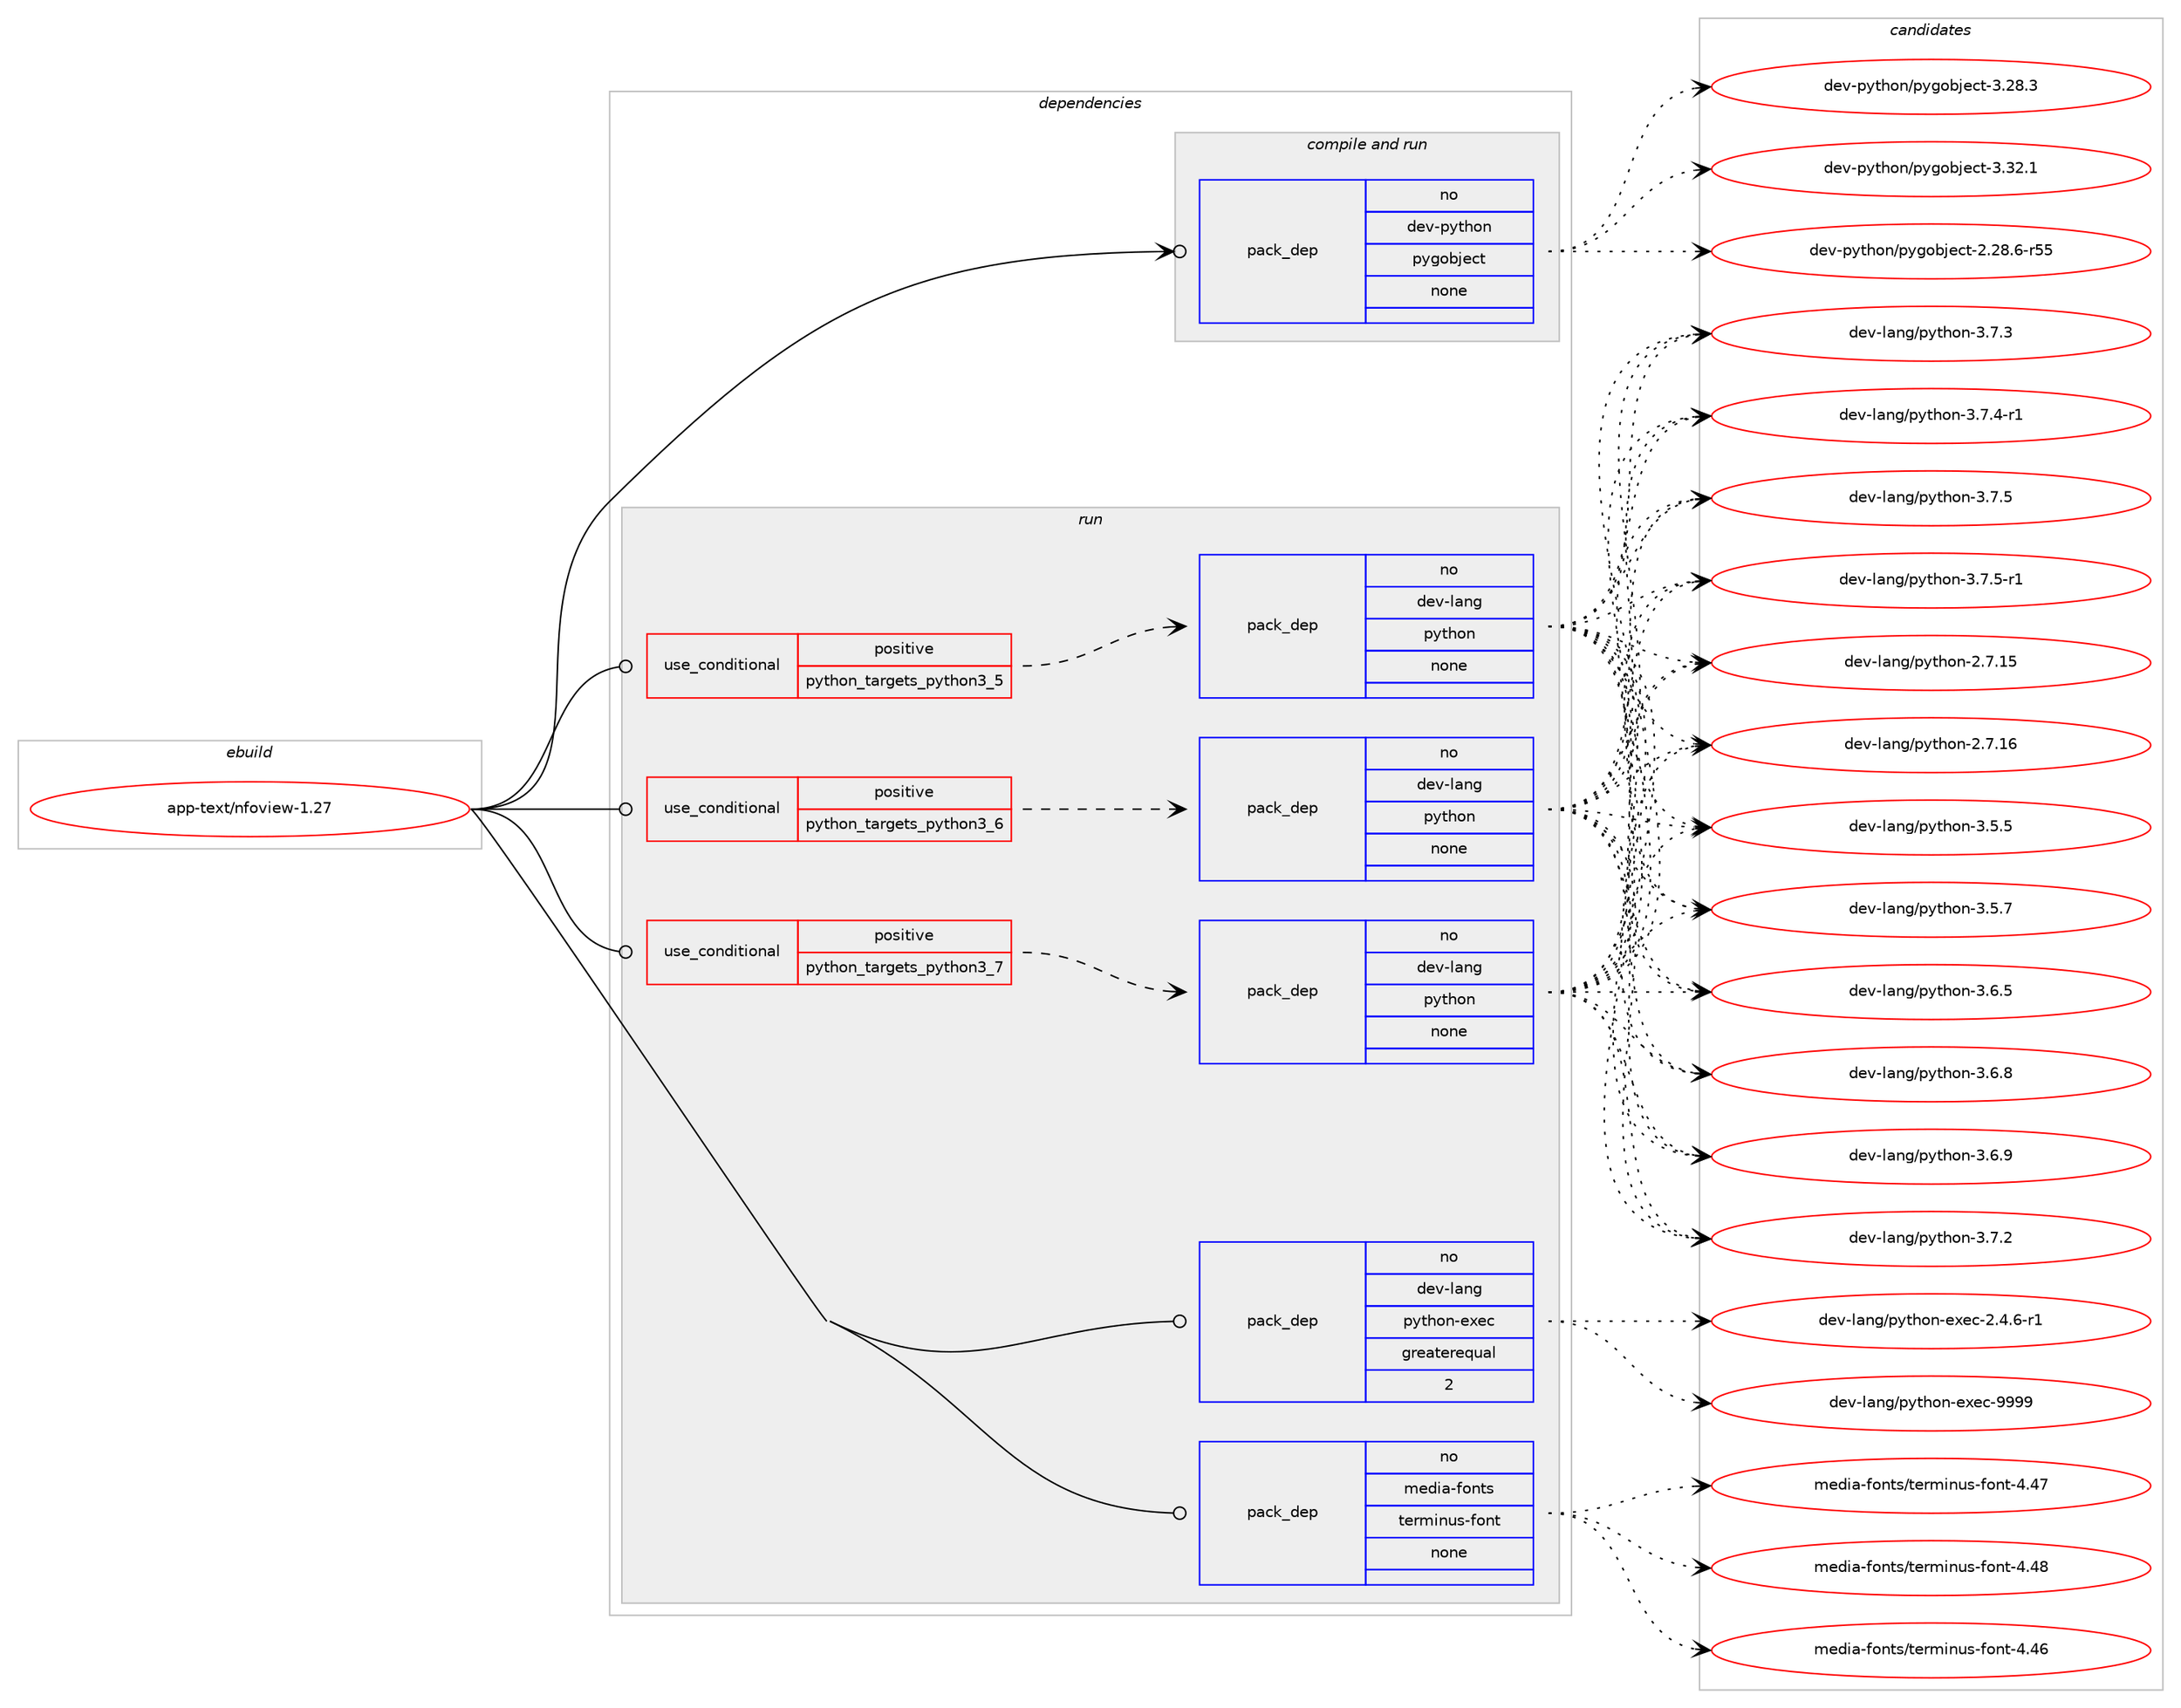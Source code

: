 digraph prolog {

# *************
# Graph options
# *************

newrank=true;
concentrate=true;
compound=true;
graph [rankdir=LR,fontname=Helvetica,fontsize=10,ranksep=1.5];#, ranksep=2.5, nodesep=0.2];
edge  [arrowhead=vee];
node  [fontname=Helvetica,fontsize=10];

# **********
# The ebuild
# **********

subgraph cluster_leftcol {
color=gray;
rank=same;
label=<<i>ebuild</i>>;
id [label="app-text/nfoview-1.27", color=red, width=4, href="../app-text/nfoview-1.27.svg"];
}

# ****************
# The dependencies
# ****************

subgraph cluster_midcol {
color=gray;
label=<<i>dependencies</i>>;
subgraph cluster_compile {
fillcolor="#eeeeee";
style=filled;
label=<<i>compile</i>>;
}
subgraph cluster_compileandrun {
fillcolor="#eeeeee";
style=filled;
label=<<i>compile and run</i>>;
subgraph pack379252 {
dependency510046 [label=<<TABLE BORDER="0" CELLBORDER="1" CELLSPACING="0" CELLPADDING="4" WIDTH="220"><TR><TD ROWSPAN="6" CELLPADDING="30">pack_dep</TD></TR><TR><TD WIDTH="110">no</TD></TR><TR><TD>dev-python</TD></TR><TR><TD>pygobject</TD></TR><TR><TD>none</TD></TR><TR><TD></TD></TR></TABLE>>, shape=none, color=blue];
}
id:e -> dependency510046:w [weight=20,style="solid",arrowhead="odotvee"];
}
subgraph cluster_run {
fillcolor="#eeeeee";
style=filled;
label=<<i>run</i>>;
subgraph cond121554 {
dependency510047 [label=<<TABLE BORDER="0" CELLBORDER="1" CELLSPACING="0" CELLPADDING="4"><TR><TD ROWSPAN="3" CELLPADDING="10">use_conditional</TD></TR><TR><TD>positive</TD></TR><TR><TD>python_targets_python3_5</TD></TR></TABLE>>, shape=none, color=red];
subgraph pack379253 {
dependency510048 [label=<<TABLE BORDER="0" CELLBORDER="1" CELLSPACING="0" CELLPADDING="4" WIDTH="220"><TR><TD ROWSPAN="6" CELLPADDING="30">pack_dep</TD></TR><TR><TD WIDTH="110">no</TD></TR><TR><TD>dev-lang</TD></TR><TR><TD>python</TD></TR><TR><TD>none</TD></TR><TR><TD></TD></TR></TABLE>>, shape=none, color=blue];
}
dependency510047:e -> dependency510048:w [weight=20,style="dashed",arrowhead="vee"];
}
id:e -> dependency510047:w [weight=20,style="solid",arrowhead="odot"];
subgraph cond121555 {
dependency510049 [label=<<TABLE BORDER="0" CELLBORDER="1" CELLSPACING="0" CELLPADDING="4"><TR><TD ROWSPAN="3" CELLPADDING="10">use_conditional</TD></TR><TR><TD>positive</TD></TR><TR><TD>python_targets_python3_6</TD></TR></TABLE>>, shape=none, color=red];
subgraph pack379254 {
dependency510050 [label=<<TABLE BORDER="0" CELLBORDER="1" CELLSPACING="0" CELLPADDING="4" WIDTH="220"><TR><TD ROWSPAN="6" CELLPADDING="30">pack_dep</TD></TR><TR><TD WIDTH="110">no</TD></TR><TR><TD>dev-lang</TD></TR><TR><TD>python</TD></TR><TR><TD>none</TD></TR><TR><TD></TD></TR></TABLE>>, shape=none, color=blue];
}
dependency510049:e -> dependency510050:w [weight=20,style="dashed",arrowhead="vee"];
}
id:e -> dependency510049:w [weight=20,style="solid",arrowhead="odot"];
subgraph cond121556 {
dependency510051 [label=<<TABLE BORDER="0" CELLBORDER="1" CELLSPACING="0" CELLPADDING="4"><TR><TD ROWSPAN="3" CELLPADDING="10">use_conditional</TD></TR><TR><TD>positive</TD></TR><TR><TD>python_targets_python3_7</TD></TR></TABLE>>, shape=none, color=red];
subgraph pack379255 {
dependency510052 [label=<<TABLE BORDER="0" CELLBORDER="1" CELLSPACING="0" CELLPADDING="4" WIDTH="220"><TR><TD ROWSPAN="6" CELLPADDING="30">pack_dep</TD></TR><TR><TD WIDTH="110">no</TD></TR><TR><TD>dev-lang</TD></TR><TR><TD>python</TD></TR><TR><TD>none</TD></TR><TR><TD></TD></TR></TABLE>>, shape=none, color=blue];
}
dependency510051:e -> dependency510052:w [weight=20,style="dashed",arrowhead="vee"];
}
id:e -> dependency510051:w [weight=20,style="solid",arrowhead="odot"];
subgraph pack379256 {
dependency510053 [label=<<TABLE BORDER="0" CELLBORDER="1" CELLSPACING="0" CELLPADDING="4" WIDTH="220"><TR><TD ROWSPAN="6" CELLPADDING="30">pack_dep</TD></TR><TR><TD WIDTH="110">no</TD></TR><TR><TD>dev-lang</TD></TR><TR><TD>python-exec</TD></TR><TR><TD>greaterequal</TD></TR><TR><TD>2</TD></TR></TABLE>>, shape=none, color=blue];
}
id:e -> dependency510053:w [weight=20,style="solid",arrowhead="odot"];
subgraph pack379257 {
dependency510054 [label=<<TABLE BORDER="0" CELLBORDER="1" CELLSPACING="0" CELLPADDING="4" WIDTH="220"><TR><TD ROWSPAN="6" CELLPADDING="30">pack_dep</TD></TR><TR><TD WIDTH="110">no</TD></TR><TR><TD>media-fonts</TD></TR><TR><TD>terminus-font</TD></TR><TR><TD>none</TD></TR><TR><TD></TD></TR></TABLE>>, shape=none, color=blue];
}
id:e -> dependency510054:w [weight=20,style="solid",arrowhead="odot"];
}
}

# **************
# The candidates
# **************

subgraph cluster_choices {
rank=same;
color=gray;
label=<<i>candidates</i>>;

subgraph choice379252 {
color=black;
nodesep=1;
choice1001011184511212111610411111047112121103111981061019911645504650564654451145353 [label="dev-python/pygobject-2.28.6-r55", color=red, width=4,href="../dev-python/pygobject-2.28.6-r55.svg"];
choice1001011184511212111610411111047112121103111981061019911645514650564651 [label="dev-python/pygobject-3.28.3", color=red, width=4,href="../dev-python/pygobject-3.28.3.svg"];
choice1001011184511212111610411111047112121103111981061019911645514651504649 [label="dev-python/pygobject-3.32.1", color=red, width=4,href="../dev-python/pygobject-3.32.1.svg"];
dependency510046:e -> choice1001011184511212111610411111047112121103111981061019911645504650564654451145353:w [style=dotted,weight="100"];
dependency510046:e -> choice1001011184511212111610411111047112121103111981061019911645514650564651:w [style=dotted,weight="100"];
dependency510046:e -> choice1001011184511212111610411111047112121103111981061019911645514651504649:w [style=dotted,weight="100"];
}
subgraph choice379253 {
color=black;
nodesep=1;
choice10010111845108971101034711212111610411111045504655464953 [label="dev-lang/python-2.7.15", color=red, width=4,href="../dev-lang/python-2.7.15.svg"];
choice10010111845108971101034711212111610411111045504655464954 [label="dev-lang/python-2.7.16", color=red, width=4,href="../dev-lang/python-2.7.16.svg"];
choice100101118451089711010347112121116104111110455146534653 [label="dev-lang/python-3.5.5", color=red, width=4,href="../dev-lang/python-3.5.5.svg"];
choice100101118451089711010347112121116104111110455146534655 [label="dev-lang/python-3.5.7", color=red, width=4,href="../dev-lang/python-3.5.7.svg"];
choice100101118451089711010347112121116104111110455146544653 [label="dev-lang/python-3.6.5", color=red, width=4,href="../dev-lang/python-3.6.5.svg"];
choice100101118451089711010347112121116104111110455146544656 [label="dev-lang/python-3.6.8", color=red, width=4,href="../dev-lang/python-3.6.8.svg"];
choice100101118451089711010347112121116104111110455146544657 [label="dev-lang/python-3.6.9", color=red, width=4,href="../dev-lang/python-3.6.9.svg"];
choice100101118451089711010347112121116104111110455146554650 [label="dev-lang/python-3.7.2", color=red, width=4,href="../dev-lang/python-3.7.2.svg"];
choice100101118451089711010347112121116104111110455146554651 [label="dev-lang/python-3.7.3", color=red, width=4,href="../dev-lang/python-3.7.3.svg"];
choice1001011184510897110103471121211161041111104551465546524511449 [label="dev-lang/python-3.7.4-r1", color=red, width=4,href="../dev-lang/python-3.7.4-r1.svg"];
choice100101118451089711010347112121116104111110455146554653 [label="dev-lang/python-3.7.5", color=red, width=4,href="../dev-lang/python-3.7.5.svg"];
choice1001011184510897110103471121211161041111104551465546534511449 [label="dev-lang/python-3.7.5-r1", color=red, width=4,href="../dev-lang/python-3.7.5-r1.svg"];
dependency510048:e -> choice10010111845108971101034711212111610411111045504655464953:w [style=dotted,weight="100"];
dependency510048:e -> choice10010111845108971101034711212111610411111045504655464954:w [style=dotted,weight="100"];
dependency510048:e -> choice100101118451089711010347112121116104111110455146534653:w [style=dotted,weight="100"];
dependency510048:e -> choice100101118451089711010347112121116104111110455146534655:w [style=dotted,weight="100"];
dependency510048:e -> choice100101118451089711010347112121116104111110455146544653:w [style=dotted,weight="100"];
dependency510048:e -> choice100101118451089711010347112121116104111110455146544656:w [style=dotted,weight="100"];
dependency510048:e -> choice100101118451089711010347112121116104111110455146544657:w [style=dotted,weight="100"];
dependency510048:e -> choice100101118451089711010347112121116104111110455146554650:w [style=dotted,weight="100"];
dependency510048:e -> choice100101118451089711010347112121116104111110455146554651:w [style=dotted,weight="100"];
dependency510048:e -> choice1001011184510897110103471121211161041111104551465546524511449:w [style=dotted,weight="100"];
dependency510048:e -> choice100101118451089711010347112121116104111110455146554653:w [style=dotted,weight="100"];
dependency510048:e -> choice1001011184510897110103471121211161041111104551465546534511449:w [style=dotted,weight="100"];
}
subgraph choice379254 {
color=black;
nodesep=1;
choice10010111845108971101034711212111610411111045504655464953 [label="dev-lang/python-2.7.15", color=red, width=4,href="../dev-lang/python-2.7.15.svg"];
choice10010111845108971101034711212111610411111045504655464954 [label="dev-lang/python-2.7.16", color=red, width=4,href="../dev-lang/python-2.7.16.svg"];
choice100101118451089711010347112121116104111110455146534653 [label="dev-lang/python-3.5.5", color=red, width=4,href="../dev-lang/python-3.5.5.svg"];
choice100101118451089711010347112121116104111110455146534655 [label="dev-lang/python-3.5.7", color=red, width=4,href="../dev-lang/python-3.5.7.svg"];
choice100101118451089711010347112121116104111110455146544653 [label="dev-lang/python-3.6.5", color=red, width=4,href="../dev-lang/python-3.6.5.svg"];
choice100101118451089711010347112121116104111110455146544656 [label="dev-lang/python-3.6.8", color=red, width=4,href="../dev-lang/python-3.6.8.svg"];
choice100101118451089711010347112121116104111110455146544657 [label="dev-lang/python-3.6.9", color=red, width=4,href="../dev-lang/python-3.6.9.svg"];
choice100101118451089711010347112121116104111110455146554650 [label="dev-lang/python-3.7.2", color=red, width=4,href="../dev-lang/python-3.7.2.svg"];
choice100101118451089711010347112121116104111110455146554651 [label="dev-lang/python-3.7.3", color=red, width=4,href="../dev-lang/python-3.7.3.svg"];
choice1001011184510897110103471121211161041111104551465546524511449 [label="dev-lang/python-3.7.4-r1", color=red, width=4,href="../dev-lang/python-3.7.4-r1.svg"];
choice100101118451089711010347112121116104111110455146554653 [label="dev-lang/python-3.7.5", color=red, width=4,href="../dev-lang/python-3.7.5.svg"];
choice1001011184510897110103471121211161041111104551465546534511449 [label="dev-lang/python-3.7.5-r1", color=red, width=4,href="../dev-lang/python-3.7.5-r1.svg"];
dependency510050:e -> choice10010111845108971101034711212111610411111045504655464953:w [style=dotted,weight="100"];
dependency510050:e -> choice10010111845108971101034711212111610411111045504655464954:w [style=dotted,weight="100"];
dependency510050:e -> choice100101118451089711010347112121116104111110455146534653:w [style=dotted,weight="100"];
dependency510050:e -> choice100101118451089711010347112121116104111110455146534655:w [style=dotted,weight="100"];
dependency510050:e -> choice100101118451089711010347112121116104111110455146544653:w [style=dotted,weight="100"];
dependency510050:e -> choice100101118451089711010347112121116104111110455146544656:w [style=dotted,weight="100"];
dependency510050:e -> choice100101118451089711010347112121116104111110455146544657:w [style=dotted,weight="100"];
dependency510050:e -> choice100101118451089711010347112121116104111110455146554650:w [style=dotted,weight="100"];
dependency510050:e -> choice100101118451089711010347112121116104111110455146554651:w [style=dotted,weight="100"];
dependency510050:e -> choice1001011184510897110103471121211161041111104551465546524511449:w [style=dotted,weight="100"];
dependency510050:e -> choice100101118451089711010347112121116104111110455146554653:w [style=dotted,weight="100"];
dependency510050:e -> choice1001011184510897110103471121211161041111104551465546534511449:w [style=dotted,weight="100"];
}
subgraph choice379255 {
color=black;
nodesep=1;
choice10010111845108971101034711212111610411111045504655464953 [label="dev-lang/python-2.7.15", color=red, width=4,href="../dev-lang/python-2.7.15.svg"];
choice10010111845108971101034711212111610411111045504655464954 [label="dev-lang/python-2.7.16", color=red, width=4,href="../dev-lang/python-2.7.16.svg"];
choice100101118451089711010347112121116104111110455146534653 [label="dev-lang/python-3.5.5", color=red, width=4,href="../dev-lang/python-3.5.5.svg"];
choice100101118451089711010347112121116104111110455146534655 [label="dev-lang/python-3.5.7", color=red, width=4,href="../dev-lang/python-3.5.7.svg"];
choice100101118451089711010347112121116104111110455146544653 [label="dev-lang/python-3.6.5", color=red, width=4,href="../dev-lang/python-3.6.5.svg"];
choice100101118451089711010347112121116104111110455146544656 [label="dev-lang/python-3.6.8", color=red, width=4,href="../dev-lang/python-3.6.8.svg"];
choice100101118451089711010347112121116104111110455146544657 [label="dev-lang/python-3.6.9", color=red, width=4,href="../dev-lang/python-3.6.9.svg"];
choice100101118451089711010347112121116104111110455146554650 [label="dev-lang/python-3.7.2", color=red, width=4,href="../dev-lang/python-3.7.2.svg"];
choice100101118451089711010347112121116104111110455146554651 [label="dev-lang/python-3.7.3", color=red, width=4,href="../dev-lang/python-3.7.3.svg"];
choice1001011184510897110103471121211161041111104551465546524511449 [label="dev-lang/python-3.7.4-r1", color=red, width=4,href="../dev-lang/python-3.7.4-r1.svg"];
choice100101118451089711010347112121116104111110455146554653 [label="dev-lang/python-3.7.5", color=red, width=4,href="../dev-lang/python-3.7.5.svg"];
choice1001011184510897110103471121211161041111104551465546534511449 [label="dev-lang/python-3.7.5-r1", color=red, width=4,href="../dev-lang/python-3.7.5-r1.svg"];
dependency510052:e -> choice10010111845108971101034711212111610411111045504655464953:w [style=dotted,weight="100"];
dependency510052:e -> choice10010111845108971101034711212111610411111045504655464954:w [style=dotted,weight="100"];
dependency510052:e -> choice100101118451089711010347112121116104111110455146534653:w [style=dotted,weight="100"];
dependency510052:e -> choice100101118451089711010347112121116104111110455146534655:w [style=dotted,weight="100"];
dependency510052:e -> choice100101118451089711010347112121116104111110455146544653:w [style=dotted,weight="100"];
dependency510052:e -> choice100101118451089711010347112121116104111110455146544656:w [style=dotted,weight="100"];
dependency510052:e -> choice100101118451089711010347112121116104111110455146544657:w [style=dotted,weight="100"];
dependency510052:e -> choice100101118451089711010347112121116104111110455146554650:w [style=dotted,weight="100"];
dependency510052:e -> choice100101118451089711010347112121116104111110455146554651:w [style=dotted,weight="100"];
dependency510052:e -> choice1001011184510897110103471121211161041111104551465546524511449:w [style=dotted,weight="100"];
dependency510052:e -> choice100101118451089711010347112121116104111110455146554653:w [style=dotted,weight="100"];
dependency510052:e -> choice1001011184510897110103471121211161041111104551465546534511449:w [style=dotted,weight="100"];
}
subgraph choice379256 {
color=black;
nodesep=1;
choice10010111845108971101034711212111610411111045101120101994550465246544511449 [label="dev-lang/python-exec-2.4.6-r1", color=red, width=4,href="../dev-lang/python-exec-2.4.6-r1.svg"];
choice10010111845108971101034711212111610411111045101120101994557575757 [label="dev-lang/python-exec-9999", color=red, width=4,href="../dev-lang/python-exec-9999.svg"];
dependency510053:e -> choice10010111845108971101034711212111610411111045101120101994550465246544511449:w [style=dotted,weight="100"];
dependency510053:e -> choice10010111845108971101034711212111610411111045101120101994557575757:w [style=dotted,weight="100"];
}
subgraph choice379257 {
color=black;
nodesep=1;
choice109101100105974510211111011611547116101114109105110117115451021111101164552465254 [label="media-fonts/terminus-font-4.46", color=red, width=4,href="../media-fonts/terminus-font-4.46.svg"];
choice109101100105974510211111011611547116101114109105110117115451021111101164552465255 [label="media-fonts/terminus-font-4.47", color=red, width=4,href="../media-fonts/terminus-font-4.47.svg"];
choice109101100105974510211111011611547116101114109105110117115451021111101164552465256 [label="media-fonts/terminus-font-4.48", color=red, width=4,href="../media-fonts/terminus-font-4.48.svg"];
dependency510054:e -> choice109101100105974510211111011611547116101114109105110117115451021111101164552465254:w [style=dotted,weight="100"];
dependency510054:e -> choice109101100105974510211111011611547116101114109105110117115451021111101164552465255:w [style=dotted,weight="100"];
dependency510054:e -> choice109101100105974510211111011611547116101114109105110117115451021111101164552465256:w [style=dotted,weight="100"];
}
}

}
